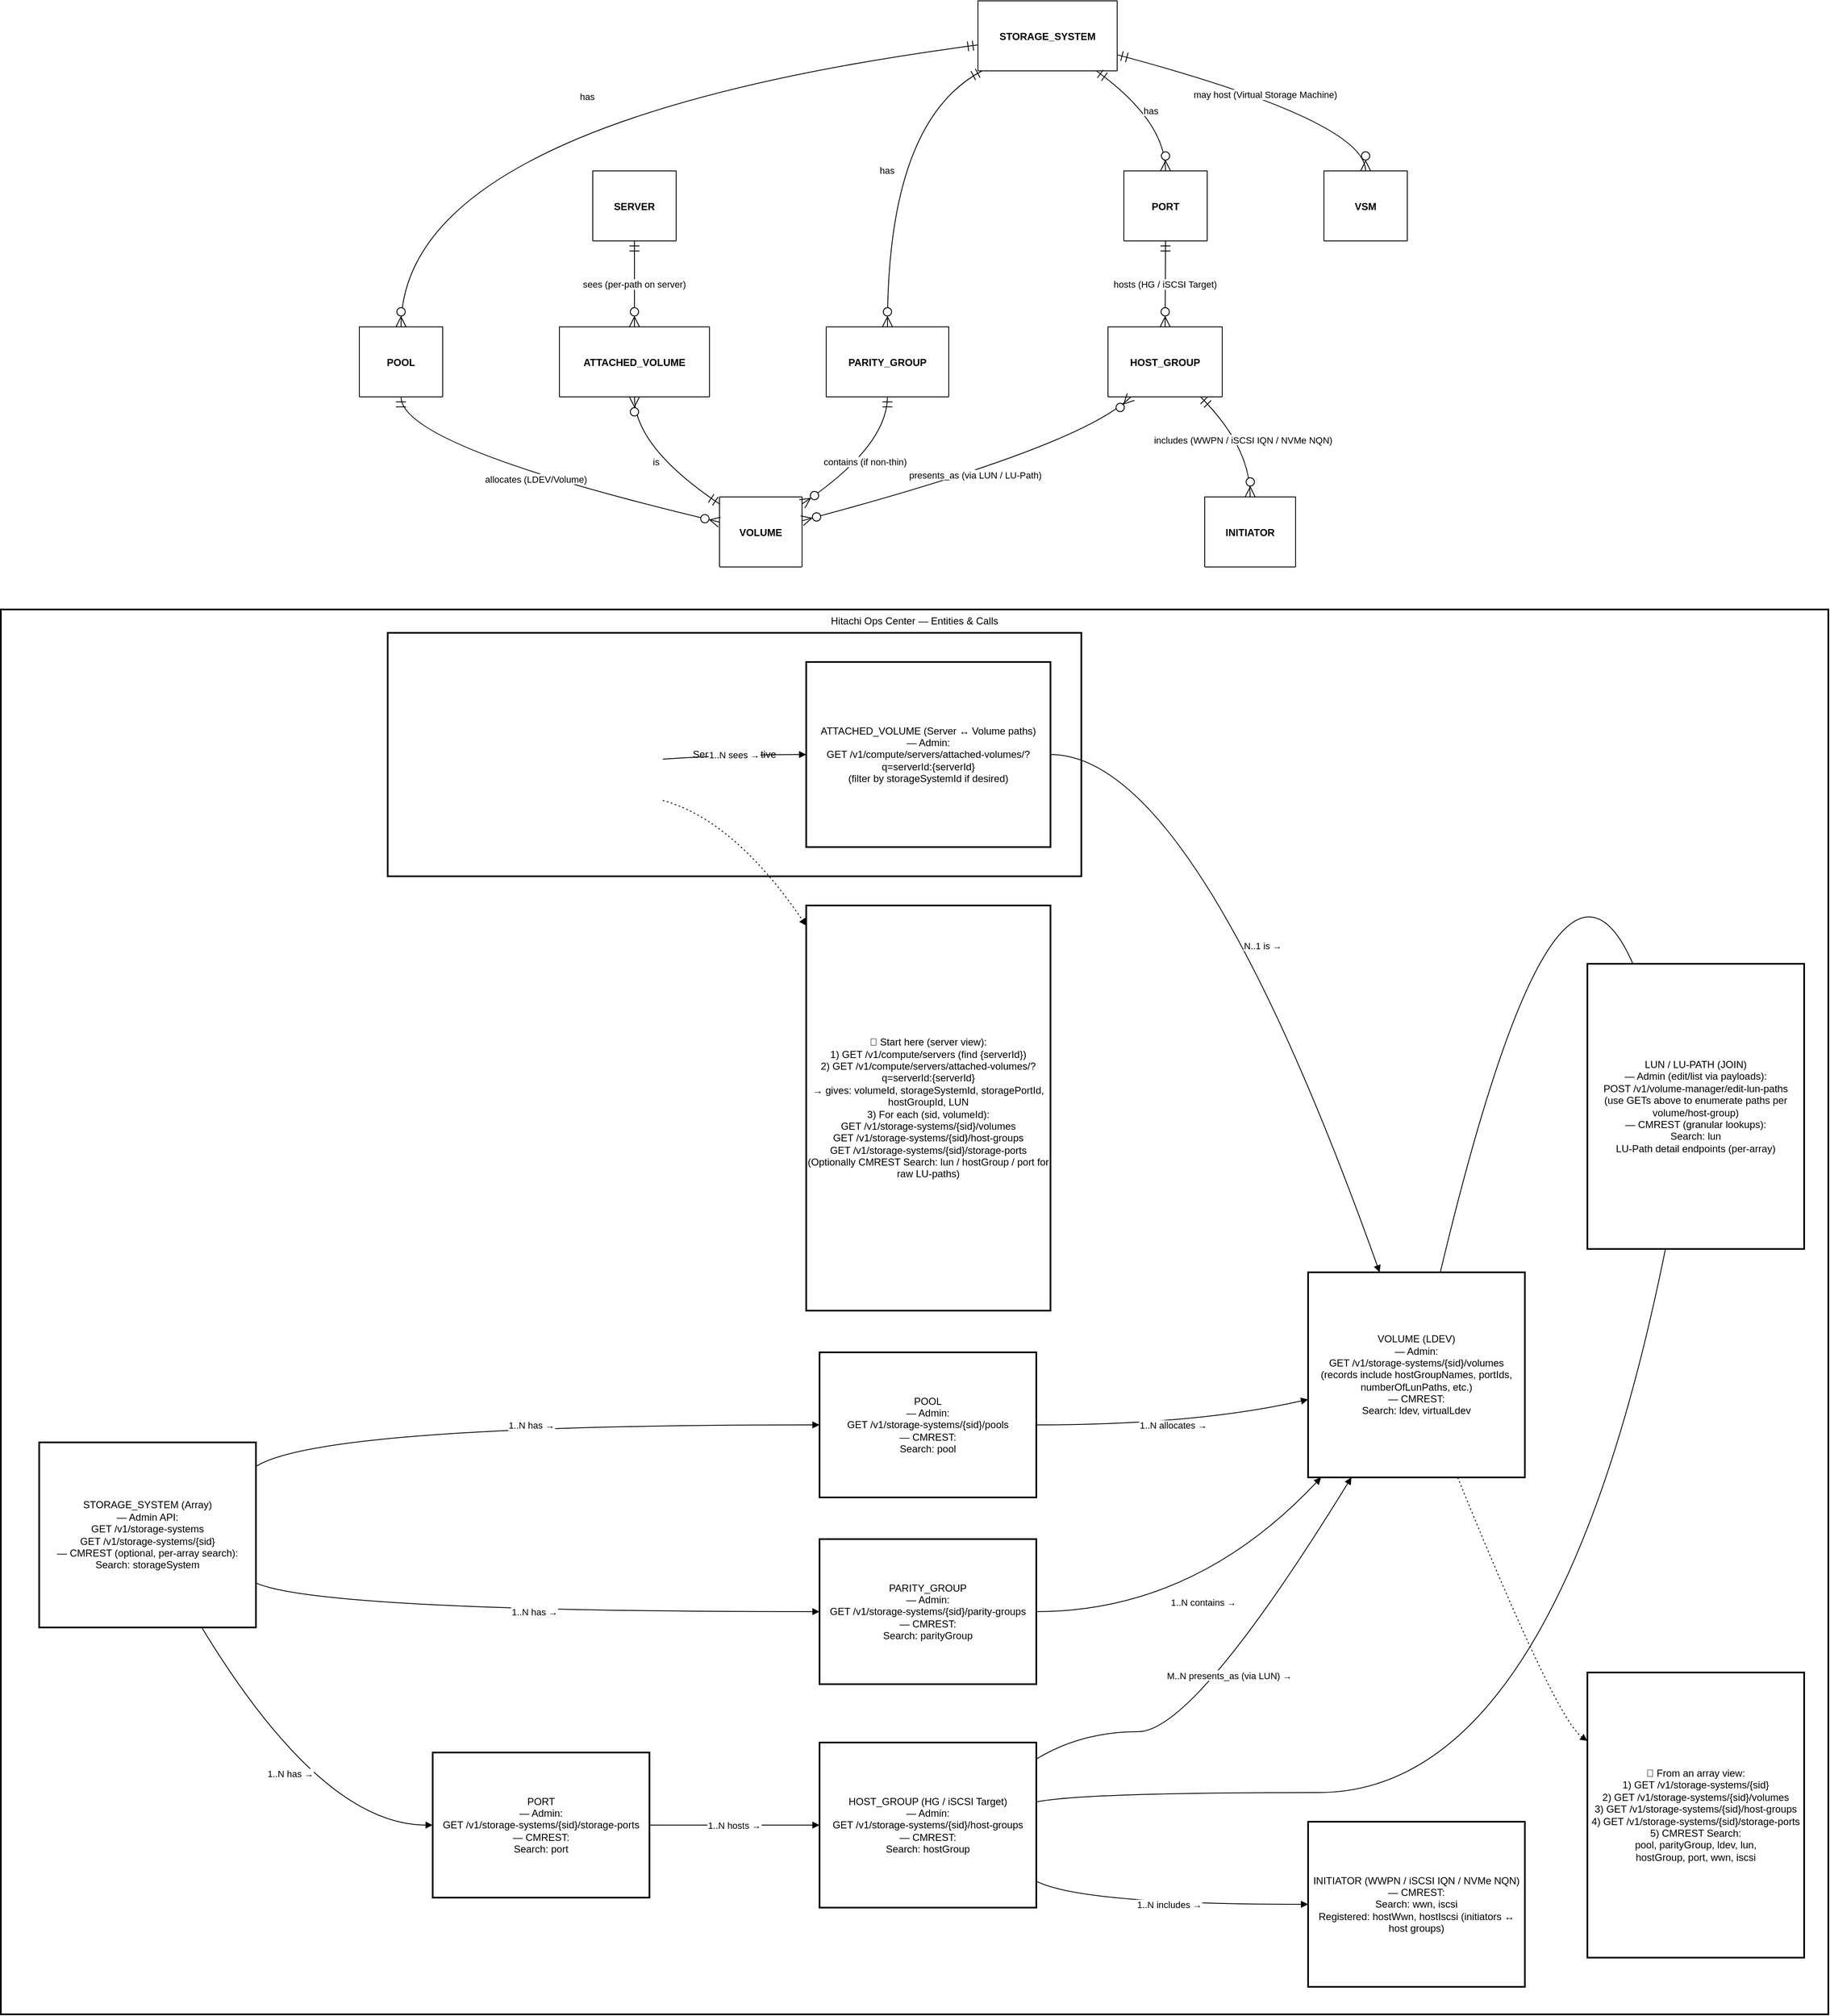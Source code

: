 <mxfile version="27.2.0">
  <diagram name="Page-1" id="LxsQBpPoihg6pK0Tb-Sb">
    <mxGraphModel dx="4883" dy="2577" grid="1" gridSize="10" guides="1" tooltips="1" connect="1" arrows="1" fold="1" page="1" pageScale="1" pageWidth="850" pageHeight="1100" math="0" shadow="0">
      <root>
        <mxCell id="0" />
        <mxCell id="1" parent="0" />
        <mxCell id="7VgrjG7mCo8uP4TWP6Bt-2" value="STORAGE_SYSTEM" style="shape=table;startSize=84;container=1;collapsible=0;childLayout=tableLayout;fixedRows=1;rowLines=1;fontStyle=1;align=center;resizeLast=1;" vertex="1" parent="1">
          <mxGeometry x="762" y="20" width="167" height="84" as="geometry" />
        </mxCell>
        <mxCell id="7VgrjG7mCo8uP4TWP6Bt-3" value="POOL" style="shape=table;startSize=84;container=1;collapsible=0;childLayout=tableLayout;fixedRows=1;rowLines=1;fontStyle=1;align=center;resizeLast=1;" vertex="1" parent="1">
          <mxGeometry x="20" y="411" width="100" height="84" as="geometry" />
        </mxCell>
        <mxCell id="7VgrjG7mCo8uP4TWP6Bt-4" value="PARITY_GROUP" style="shape=table;startSize=84;container=1;collapsible=0;childLayout=tableLayout;fixedRows=1;rowLines=1;fontStyle=1;align=center;resizeLast=1;" vertex="1" parent="1">
          <mxGeometry x="580" y="411" width="147" height="84" as="geometry" />
        </mxCell>
        <mxCell id="7VgrjG7mCo8uP4TWP6Bt-5" value="VOLUME" style="shape=table;startSize=84;container=1;collapsible=0;childLayout=tableLayout;fixedRows=1;rowLines=1;fontStyle=1;align=center;resizeLast=1;" vertex="1" parent="1">
          <mxGeometry x="452" y="615" width="99" height="84" as="geometry" />
        </mxCell>
        <mxCell id="7VgrjG7mCo8uP4TWP6Bt-6" value="PORT" style="shape=table;startSize=84;container=1;collapsible=0;childLayout=tableLayout;fixedRows=1;rowLines=1;fontStyle=1;align=center;resizeLast=1;" vertex="1" parent="1">
          <mxGeometry x="937" y="224" width="100" height="84" as="geometry" />
        </mxCell>
        <mxCell id="7VgrjG7mCo8uP4TWP6Bt-7" value="HOST_GROUP" style="shape=table;startSize=84;container=1;collapsible=0;childLayout=tableLayout;fixedRows=1;rowLines=1;fontStyle=1;align=center;resizeLast=1;" vertex="1" parent="1">
          <mxGeometry x="918" y="411" width="137" height="84" as="geometry" />
        </mxCell>
        <mxCell id="7VgrjG7mCo8uP4TWP6Bt-8" value="INITIATOR" style="shape=table;startSize=84;container=1;collapsible=0;childLayout=tableLayout;fixedRows=1;rowLines=1;fontStyle=1;align=center;resizeLast=1;" vertex="1" parent="1">
          <mxGeometry x="1034" y="615" width="109" height="84" as="geometry" />
        </mxCell>
        <mxCell id="7VgrjG7mCo8uP4TWP6Bt-9" value="SERVER" style="shape=table;startSize=84;container=1;collapsible=0;childLayout=tableLayout;fixedRows=1;rowLines=1;fontStyle=1;align=center;resizeLast=1;" vertex="1" parent="1">
          <mxGeometry x="300" y="224" width="100" height="84" as="geometry" />
        </mxCell>
        <mxCell id="7VgrjG7mCo8uP4TWP6Bt-10" value="ATTACHED_VOLUME" style="shape=table;startSize=84;container=1;collapsible=0;childLayout=tableLayout;fixedRows=1;rowLines=1;fontStyle=1;align=center;resizeLast=1;" vertex="1" parent="1">
          <mxGeometry x="260" y="411" width="180" height="84" as="geometry" />
        </mxCell>
        <mxCell id="7VgrjG7mCo8uP4TWP6Bt-11" value="VSM" style="shape=table;startSize=84;container=1;collapsible=0;childLayout=tableLayout;fixedRows=1;rowLines=1;fontStyle=1;align=center;resizeLast=1;" vertex="1" parent="1">
          <mxGeometry x="1177" y="224" width="100" height="84" as="geometry" />
        </mxCell>
        <mxCell id="7VgrjG7mCo8uP4TWP6Bt-12" value="has" style="curved=1;startArrow=ERmandOne;startSize=10;;endArrow=ERzeroToMany;endSize=10;;exitX=0;exitY=0.63;entryX=0.5;entryY=0;rounded=0;" edge="1" parent="1" source="7VgrjG7mCo8uP4TWP6Bt-2" target="7VgrjG7mCo8uP4TWP6Bt-3">
          <mxGeometry relative="1" as="geometry">
            <Array as="points">
              <mxPoint x="70" y="164" />
            </Array>
          </mxGeometry>
        </mxCell>
        <mxCell id="7VgrjG7mCo8uP4TWP6Bt-13" value="has" style="curved=1;startArrow=ERmandOne;startSize=10;;endArrow=ERzeroToMany;endSize=10;;exitX=0.03;exitY=1;entryX=0.5;entryY=0;rounded=0;" edge="1" parent="1" source="7VgrjG7mCo8uP4TWP6Bt-2" target="7VgrjG7mCo8uP4TWP6Bt-4">
          <mxGeometry relative="1" as="geometry">
            <Array as="points">
              <mxPoint x="653" y="164" />
            </Array>
          </mxGeometry>
        </mxCell>
        <mxCell id="7VgrjG7mCo8uP4TWP6Bt-14" value="allocates (LDEV/Volume)" style="curved=1;startArrow=ERmandOne;startSize=10;;endArrow=ERzeroToMany;endSize=10;;exitX=0.5;exitY=1;entryX=0;entryY=0.36;rounded=0;" edge="1" parent="1" source="7VgrjG7mCo8uP4TWP6Bt-3" target="7VgrjG7mCo8uP4TWP6Bt-5">
          <mxGeometry relative="1" as="geometry">
            <Array as="points">
              <mxPoint x="70" y="555" />
            </Array>
          </mxGeometry>
        </mxCell>
        <mxCell id="7VgrjG7mCo8uP4TWP6Bt-15" value="contains (if non-thin)" style="curved=1;startArrow=ERmandOne;startSize=10;;endArrow=ERzeroToMany;endSize=10;;exitX=0.5;exitY=1;entryX=1;entryY=0.1;rounded=0;" edge="1" parent="1" source="7VgrjG7mCo8uP4TWP6Bt-4" target="7VgrjG7mCo8uP4TWP6Bt-5">
          <mxGeometry relative="1" as="geometry">
            <Array as="points">
              <mxPoint x="653" y="555" />
            </Array>
          </mxGeometry>
        </mxCell>
        <mxCell id="7VgrjG7mCo8uP4TWP6Bt-16" value="has" style="curved=1;startArrow=ERmandOne;startSize=10;;endArrow=ERzeroToMany;endSize=10;;exitX=0.85;exitY=1;entryX=0.5;entryY=0;rounded=0;" edge="1" parent="1" source="7VgrjG7mCo8uP4TWP6Bt-2" target="7VgrjG7mCo8uP4TWP6Bt-6">
          <mxGeometry relative="1" as="geometry">
            <Array as="points">
              <mxPoint x="987" y="164" />
            </Array>
          </mxGeometry>
        </mxCell>
        <mxCell id="7VgrjG7mCo8uP4TWP6Bt-17" value="hosts (HG / iSCSI Target)" style="curved=1;startArrow=ERmandOne;startSize=10;;endArrow=ERzeroToMany;endSize=10;;exitX=0.5;exitY=1;entryX=0.5;entryY=0;rounded=0;" edge="1" parent="1" source="7VgrjG7mCo8uP4TWP6Bt-6" target="7VgrjG7mCo8uP4TWP6Bt-7">
          <mxGeometry relative="1" as="geometry">
            <Array as="points" />
          </mxGeometry>
        </mxCell>
        <mxCell id="7VgrjG7mCo8uP4TWP6Bt-18" value="presents_as (via LUN / LU-Path)" style="curved=1;startArrow=ERzeroToMany;startSize=10;;endArrow=ERzeroToMany;endSize=10;;exitX=0.2;exitY=1;entryX=1;entryY=0.34;rounded=0;" edge="1" parent="1" source="7VgrjG7mCo8uP4TWP6Bt-7" target="7VgrjG7mCo8uP4TWP6Bt-5">
          <mxGeometry relative="1" as="geometry">
            <Array as="points">
              <mxPoint x="885" y="555" />
            </Array>
          </mxGeometry>
        </mxCell>
        <mxCell id="7VgrjG7mCo8uP4TWP6Bt-19" value="includes (WWPN / iSCSI IQN / NVMe NQN)" style="curved=1;startArrow=ERmandOne;startSize=10;;endArrow=ERzeroToMany;endSize=10;;exitX=0.81;exitY=1;entryX=0.5;entryY=0;rounded=0;" edge="1" parent="1" source="7VgrjG7mCo8uP4TWP6Bt-7" target="7VgrjG7mCo8uP4TWP6Bt-8">
          <mxGeometry relative="1" as="geometry">
            <Array as="points">
              <mxPoint x="1089" y="555" />
            </Array>
          </mxGeometry>
        </mxCell>
        <mxCell id="7VgrjG7mCo8uP4TWP6Bt-20" value="sees (per-path on server)" style="curved=1;startArrow=ERmandOne;startSize=10;;endArrow=ERzeroToMany;endSize=10;;exitX=0.5;exitY=1;entryX=0.5;entryY=0;rounded=0;" edge="1" parent="1" source="7VgrjG7mCo8uP4TWP6Bt-9" target="7VgrjG7mCo8uP4TWP6Bt-10">
          <mxGeometry relative="1" as="geometry">
            <Array as="points" />
          </mxGeometry>
        </mxCell>
        <mxCell id="7VgrjG7mCo8uP4TWP6Bt-21" value="is" style="curved=1;startArrow=ERzeroToMany;startSize=10;;endArrow=ERmandOne;endSize=10;;exitX=0.5;exitY=1;entryX=0;entryY=0.1;rounded=0;" edge="1" parent="1" source="7VgrjG7mCo8uP4TWP6Bt-10" target="7VgrjG7mCo8uP4TWP6Bt-5">
          <mxGeometry relative="1" as="geometry">
            <Array as="points">
              <mxPoint x="350" y="555" />
            </Array>
          </mxGeometry>
        </mxCell>
        <mxCell id="7VgrjG7mCo8uP4TWP6Bt-22" value="may host (Virtual Storage Machine)" style="curved=1;startArrow=ERmandOne;startSize=10;;endArrow=ERzeroToMany;endSize=10;;exitX=1;exitY=0.77;entryX=0.5;entryY=0;rounded=0;" edge="1" parent="1" source="7VgrjG7mCo8uP4TWP6Bt-2" target="7VgrjG7mCo8uP4TWP6Bt-11">
          <mxGeometry relative="1" as="geometry">
            <Array as="points">
              <mxPoint x="1227" y="164" />
            </Array>
          </mxGeometry>
        </mxCell>
        <mxCell id="7VgrjG7mCo8uP4TWP6Bt-23" value="Hitachi Ops Center — Entities &amp; Calls" style="whiteSpace=wrap;strokeWidth=2;verticalAlign=top;" vertex="1" parent="1">
          <mxGeometry x="-410" y="750" width="2192" height="1685" as="geometry" />
        </mxCell>
        <mxCell id="7VgrjG7mCo8uP4TWP6Bt-24" value="SERVER&#xa;      — Admin:&#xa;        GET /v1/compute/servers&#xa;        GET /v1/compute/servers/{serverId}" style="whiteSpace=wrap;strokeWidth=2;" vertex="1" parent="7VgrjG7mCo8uP4TWP6Bt-23">
          <mxGeometry x="502" y="115" width="292" height="150" as="geometry" />
        </mxCell>
        <mxCell id="7VgrjG7mCo8uP4TWP6Bt-25" value="Server perspective" style="whiteSpace=wrap;strokeWidth=2;" vertex="1" parent="7VgrjG7mCo8uP4TWP6Bt-23">
          <mxGeometry x="464" y="28" width="832" height="292" as="geometry" />
        </mxCell>
        <mxCell id="7VgrjG7mCo8uP4TWP6Bt-26" value="STORAGE_SYSTEM (Array)&#xa;    — Admin API:&#xa;      GET /v1/storage-systems&#xa;      GET /v1/storage-systems/{sid}&#xa;    — CMREST (optional, per-array search):&#xa;      Search: storageSystem" style="whiteSpace=wrap;strokeWidth=2;" vertex="1" parent="7VgrjG7mCo8uP4TWP6Bt-23">
          <mxGeometry x="46" y="999" width="260" height="222" as="geometry" />
        </mxCell>
        <mxCell id="7VgrjG7mCo8uP4TWP6Bt-27" value="POOL&#xa;    — Admin:&#xa;      GET /v1/storage-systems/{sid}/pools&#xa;    — CMREST:&#xa;      Search: pool" style="whiteSpace=wrap;strokeWidth=2;" vertex="1" parent="7VgrjG7mCo8uP4TWP6Bt-23">
          <mxGeometry x="982" y="891" width="260" height="174" as="geometry" />
        </mxCell>
        <mxCell id="7VgrjG7mCo8uP4TWP6Bt-28" value="PARITY_GROUP&#xa;    — Admin:&#xa;      GET /v1/storage-systems/{sid}/parity-groups&#xa;    — CMREST:&#xa;      Search: parityGroup" style="whiteSpace=wrap;strokeWidth=2;" vertex="1" parent="7VgrjG7mCo8uP4TWP6Bt-23">
          <mxGeometry x="982" y="1115" width="260" height="174" as="geometry" />
        </mxCell>
        <mxCell id="7VgrjG7mCo8uP4TWP6Bt-29" value="VOLUME (LDEV)&#xa;    — Admin:&#xa;      GET /v1/storage-systems/{sid}/volumes&#xa;      (records include hostGroupNames, portIds, numberOfLunPaths, etc.)&#xa;    — CMREST:&#xa;      Search: ldev, virtualLdev" style="whiteSpace=wrap;strokeWidth=2;" vertex="1" parent="7VgrjG7mCo8uP4TWP6Bt-23">
          <mxGeometry x="1568" y="795" width="260" height="246" as="geometry" />
        </mxCell>
        <mxCell id="7VgrjG7mCo8uP4TWP6Bt-30" value="PORT&#xa;    — Admin:&#xa;      GET /v1/storage-systems/{sid}/storage-ports&#xa;    — CMREST:&#xa;      Search: port" style="whiteSpace=wrap;strokeWidth=2;" vertex="1" parent="7VgrjG7mCo8uP4TWP6Bt-23">
          <mxGeometry x="518" y="1371" width="260" height="174" as="geometry" />
        </mxCell>
        <mxCell id="7VgrjG7mCo8uP4TWP6Bt-31" value="HOST_GROUP (HG / iSCSI Target)&#xa;    — Admin:&#xa;      GET /v1/storage-systems/{sid}/host-groups&#xa;    — CMREST:&#xa;      Search: hostGroup" style="whiteSpace=wrap;strokeWidth=2;" vertex="1" parent="7VgrjG7mCo8uP4TWP6Bt-23">
          <mxGeometry x="982" y="1359" width="260" height="198" as="geometry" />
        </mxCell>
        <mxCell id="7VgrjG7mCo8uP4TWP6Bt-32" value="LUN / LU-PATH (JOIN)&#xa;    — Admin (edit/list via payloads):&#xa;      POST /v1/volume-manager/edit-lun-paths&#xa;      (use GETs above to enumerate paths per volume/host-group)&#xa;    — CMREST (granular lookups):&#xa;      Search: lun&#xa;      LU-Path detail endpoints (per-array)" style="whiteSpace=wrap;strokeWidth=2;" vertex="1" parent="7VgrjG7mCo8uP4TWP6Bt-23">
          <mxGeometry x="1903" y="425" width="260" height="342" as="geometry" />
        </mxCell>
        <mxCell id="7VgrjG7mCo8uP4TWP6Bt-33" value="INITIATOR (WWPN / iSCSI IQN / NVMe NQN)&#xa;    — CMREST:&#xa;      Search: wwn, iscsi&#xa;      Registered: hostWwn, hostIscsi (initiators ↔ host groups)" style="whiteSpace=wrap;strokeWidth=2;" vertex="1" parent="7VgrjG7mCo8uP4TWP6Bt-23">
          <mxGeometry x="1568" y="1454" width="260" height="198" as="geometry" />
        </mxCell>
        <mxCell id="7VgrjG7mCo8uP4TWP6Bt-34" value="ATTACHED_VOLUME (Server ↔ Volume paths)&#xa;      — Admin:&#xa;        GET /v1/compute/servers/attached-volumes/?q=serverId:{serverId}&#xa;        (filter by storageSystemId if desired)" style="whiteSpace=wrap;strokeWidth=2;" vertex="1" parent="7VgrjG7mCo8uP4TWP6Bt-23">
          <mxGeometry x="966" y="63" width="293" height="222" as="geometry" />
        </mxCell>
        <mxCell id="7VgrjG7mCo8uP4TWP6Bt-35" value="📌 Start here (server view):&#xa;    1) GET /v1/compute/servers (find {serverId})&#xa;    2) GET /v1/compute/servers/attached-volumes/?q=serverId:{serverId}&#xa;       → gives: volumeId, storageSystemId, storagePortId, hostGroupId, LUN&#xa;    3) For each (sid, volumeId):&#xa;       GET /v1/storage-systems/{sid}/volumes&#xa;       GET /v1/storage-systems/{sid}/host-groups&#xa;       GET /v1/storage-systems/{sid}/storage-ports&#xa;       (Optionally CMREST Search: lun / hostGroup / port for raw LU-paths)" style="whiteSpace=wrap;strokeWidth=2;" vertex="1" parent="7VgrjG7mCo8uP4TWP6Bt-23">
          <mxGeometry x="966" y="355" width="293" height="486" as="geometry" />
        </mxCell>
        <mxCell id="7VgrjG7mCo8uP4TWP6Bt-36" value="📌 From an array view:&#xa;    1) GET /v1/storage-systems/{sid}&#xa;    2) GET /v1/storage-systems/{sid}/volumes&#xa;    3) GET /v1/storage-systems/{sid}/host-groups&#xa;    4) GET /v1/storage-systems/{sid}/storage-ports&#xa;    5) CMREST Search:&#xa;       pool, parityGroup, ldev, lun,&#xa;       hostGroup, port, wwn, iscsi" style="whiteSpace=wrap;strokeWidth=2;" vertex="1" parent="7VgrjG7mCo8uP4TWP6Bt-23">
          <mxGeometry x="1903" y="1275" width="260" height="342" as="geometry" />
        </mxCell>
        <mxCell id="7VgrjG7mCo8uP4TWP6Bt-37" value="1..N has →" style="curved=1;startArrow=none;endArrow=block;exitX=1;exitY=0.13;entryX=0;entryY=0.5;rounded=0;" edge="1" parent="7VgrjG7mCo8uP4TWP6Bt-23" source="7VgrjG7mCo8uP4TWP6Bt-26" target="7VgrjG7mCo8uP4TWP6Bt-27">
          <mxGeometry relative="1" as="geometry">
            <Array as="points">
              <mxPoint x="385" y="978" />
            </Array>
          </mxGeometry>
        </mxCell>
        <mxCell id="7VgrjG7mCo8uP4TWP6Bt-38" value="1..N has →" style="curved=1;startArrow=none;endArrow=block;exitX=1;exitY=0.76;entryX=0;entryY=0.5;rounded=0;" edge="1" parent="7VgrjG7mCo8uP4TWP6Bt-23" source="7VgrjG7mCo8uP4TWP6Bt-26" target="7VgrjG7mCo8uP4TWP6Bt-28">
          <mxGeometry relative="1" as="geometry">
            <Array as="points">
              <mxPoint x="385" y="1202" />
            </Array>
          </mxGeometry>
        </mxCell>
        <mxCell id="7VgrjG7mCo8uP4TWP6Bt-39" value="1..N allocates →" style="curved=1;startArrow=none;endArrow=block;exitX=1;exitY=0.5;entryX=0;entryY=0.62;rounded=0;" edge="1" parent="7VgrjG7mCo8uP4TWP6Bt-23" source="7VgrjG7mCo8uP4TWP6Bt-27" target="7VgrjG7mCo8uP4TWP6Bt-29">
          <mxGeometry relative="1" as="geometry">
            <Array as="points">
              <mxPoint x="1432" y="978" />
            </Array>
          </mxGeometry>
        </mxCell>
        <mxCell id="7VgrjG7mCo8uP4TWP6Bt-40" value="1..N contains →" style="curved=1;startArrow=none;endArrow=block;exitX=1;exitY=0.5;entryX=0.06;entryY=1;rounded=0;" edge="1" parent="7VgrjG7mCo8uP4TWP6Bt-23" source="7VgrjG7mCo8uP4TWP6Bt-28" target="7VgrjG7mCo8uP4TWP6Bt-29">
          <mxGeometry relative="1" as="geometry">
            <Array as="points">
              <mxPoint x="1432" y="1202" />
            </Array>
          </mxGeometry>
        </mxCell>
        <mxCell id="7VgrjG7mCo8uP4TWP6Bt-41" value="1..N has →" style="curved=1;startArrow=none;endArrow=block;exitX=0.75;exitY=1;entryX=0;entryY=0.5;rounded=0;" edge="1" parent="7VgrjG7mCo8uP4TWP6Bt-23" source="7VgrjG7mCo8uP4TWP6Bt-26" target="7VgrjG7mCo8uP4TWP6Bt-30">
          <mxGeometry relative="1" as="geometry">
            <Array as="points">
              <mxPoint x="385" y="1458" />
            </Array>
          </mxGeometry>
        </mxCell>
        <mxCell id="7VgrjG7mCo8uP4TWP6Bt-42" value="1..N hosts →" style="curved=1;startArrow=none;endArrow=block;exitX=1;exitY=0.5;entryX=0;entryY=0.5;rounded=0;" edge="1" parent="7VgrjG7mCo8uP4TWP6Bt-23" source="7VgrjG7mCo8uP4TWP6Bt-30" target="7VgrjG7mCo8uP4TWP6Bt-31">
          <mxGeometry relative="1" as="geometry">
            <Array as="points" />
          </mxGeometry>
        </mxCell>
        <mxCell id="7VgrjG7mCo8uP4TWP6Bt-43" value="M..N presents_as (via LUN) →" style="curved=1;startArrow=none;endArrow=block;exitX=1;exitY=0.1;entryX=0.2;entryY=1;rounded=0;" edge="1" parent="7VgrjG7mCo8uP4TWP6Bt-23" source="7VgrjG7mCo8uP4TWP6Bt-31" target="7VgrjG7mCo8uP4TWP6Bt-29">
          <mxGeometry relative="1" as="geometry">
            <Array as="points">
              <mxPoint x="1296" y="1346" />
              <mxPoint x="1432" y="1346" />
            </Array>
          </mxGeometry>
        </mxCell>
        <mxCell id="7VgrjG7mCo8uP4TWP6Bt-44" value="" style="curved=1;startArrow=none;endArrow=none;exitX=1;exitY=0.36;entryX=0.36;entryY=1;rounded=0;" edge="1" parent="7VgrjG7mCo8uP4TWP6Bt-23" source="7VgrjG7mCo8uP4TWP6Bt-31" target="7VgrjG7mCo8uP4TWP6Bt-32">
          <mxGeometry relative="1" as="geometry">
            <Array as="points">
              <mxPoint x="1296" y="1419" />
              <mxPoint x="1865" y="1419" />
            </Array>
          </mxGeometry>
        </mxCell>
        <mxCell id="7VgrjG7mCo8uP4TWP6Bt-45" value="" style="curved=1;startArrow=none;endArrow=none;exitX=0.61;exitY=0;entryX=0.21;entryY=0;rounded=0;" edge="1" parent="7VgrjG7mCo8uP4TWP6Bt-23" source="7VgrjG7mCo8uP4TWP6Bt-29" target="7VgrjG7mCo8uP4TWP6Bt-32">
          <mxGeometry relative="1" as="geometry">
            <Array as="points">
              <mxPoint x="1865" y="214" />
            </Array>
          </mxGeometry>
        </mxCell>
        <mxCell id="7VgrjG7mCo8uP4TWP6Bt-46" value="1..N includes →" style="curved=1;startArrow=none;endArrow=block;exitX=1;exitY=0.84;entryX=0;entryY=0.5;rounded=0;" edge="1" parent="7VgrjG7mCo8uP4TWP6Bt-23" source="7VgrjG7mCo8uP4TWP6Bt-31" target="7VgrjG7mCo8uP4TWP6Bt-33">
          <mxGeometry relative="1" as="geometry">
            <Array as="points">
              <mxPoint x="1296" y="1553" />
            </Array>
          </mxGeometry>
        </mxCell>
        <mxCell id="7VgrjG7mCo8uP4TWP6Bt-47" value="1..N sees →" style="curved=1;startArrow=none;endArrow=block;exitX=1;exitY=0.43;entryX=0;entryY=0.5;rounded=0;" edge="1" parent="7VgrjG7mCo8uP4TWP6Bt-23" source="7VgrjG7mCo8uP4TWP6Bt-24" target="7VgrjG7mCo8uP4TWP6Bt-34">
          <mxGeometry relative="1" as="geometry">
            <Array as="points">
              <mxPoint x="880" y="174" />
            </Array>
          </mxGeometry>
        </mxCell>
        <mxCell id="7VgrjG7mCo8uP4TWP6Bt-48" value="N..1 is →" style="curved=1;startArrow=none;endArrow=block;exitX=1;exitY=0.5;entryX=0.33;entryY=0;rounded=0;" edge="1" parent="7VgrjG7mCo8uP4TWP6Bt-23" source="7VgrjG7mCo8uP4TWP6Bt-34" target="7VgrjG7mCo8uP4TWP6Bt-29">
          <mxGeometry relative="1" as="geometry">
            <Array as="points">
              <mxPoint x="1432" y="174" />
            </Array>
          </mxGeometry>
        </mxCell>
        <mxCell id="7VgrjG7mCo8uP4TWP6Bt-49" value="" style="curved=1;dashed=1;dashPattern=2 3;startArrow=none;endArrow=block;exitX=1;exitY=0.76;entryX=0;entryY=0.05;rounded=0;" edge="1" parent="7VgrjG7mCo8uP4TWP6Bt-23" source="7VgrjG7mCo8uP4TWP6Bt-24" target="7VgrjG7mCo8uP4TWP6Bt-35">
          <mxGeometry relative="1" as="geometry">
            <Array as="points">
              <mxPoint x="880" y="253" />
            </Array>
          </mxGeometry>
        </mxCell>
        <mxCell id="7VgrjG7mCo8uP4TWP6Bt-50" value="" style="curved=1;dashed=1;dashPattern=2 3;startArrow=none;endArrow=block;exitX=0.69;exitY=1;entryX=0;entryY=0.24;rounded=0;" edge="1" parent="7VgrjG7mCo8uP4TWP6Bt-23" source="7VgrjG7mCo8uP4TWP6Bt-29" target="7VgrjG7mCo8uP4TWP6Bt-36">
          <mxGeometry relative="1" as="geometry">
            <Array as="points">
              <mxPoint x="1865" y="1330" />
            </Array>
          </mxGeometry>
        </mxCell>
      </root>
    </mxGraphModel>
  </diagram>
</mxfile>
